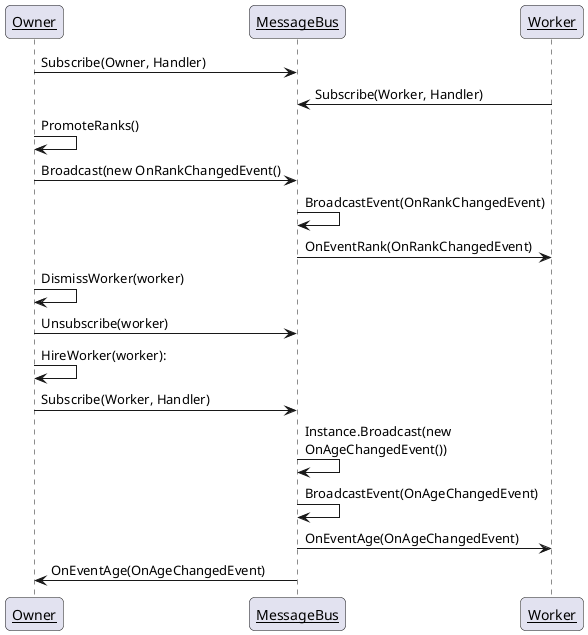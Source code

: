 @startuml
skinparam sequenceArrowThickness 1
skinparam roundcorner 10
skinparam maxmessagesize 250
skinparam sequenceParticipant underline

Owner -> MessageBus: Subscribe(Owner, Handler)
Worker->MessageBus : Subscribe(Worker, Handler)
Owner -> Owner: PromoteRanks()
Owner -> MessageBus: Broadcast(new OnRankChangedEvent()
MessageBus -> MessageBus: BroadcastEvent(OnRankChangedEvent)
MessageBus -> Worker: OnEventRank(OnRankChangedEvent)
Owner -> Owner: DismissWorker(worker)
Owner -> MessageBus: Unsubscribe(worker)
Owner -> Owner: HireWorker(worker):
Owner -> MessageBus: Subscribe(Worker, Handler)
MessageBus -> MessageBus: Instance.Broadcast(new OnAgeChangedEvent())
MessageBus -> MessageBus: BroadcastEvent(OnAgeChangedEvent)
MessageBus -> Worker: OnEventAge(OnAgeChangedEvent)
MessageBus -> Owner: OnEventAge(OnAgeChangedEvent)


@enduml